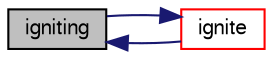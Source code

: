 digraph "igniting"
{
  bgcolor="transparent";
  edge [fontname="FreeSans",fontsize="10",labelfontname="FreeSans",labelfontsize="10"];
  node [fontname="FreeSans",fontsize="10",shape=record];
  rankdir="LR";
  Node19 [label="igniting",height=0.2,width=0.4,color="black", fillcolor="grey75", style="filled", fontcolor="black"];
  Node19 -> Node20 [dir="back",color="midnightblue",fontsize="10",style="solid",fontname="FreeSans"];
  Node20 [label="ignite",height=0.2,width=0.4,color="red",URL="$a21834.html#a39d1928681fc5898ef7a67f7f963d501"];
  Node20 -> Node19 [dir="back",color="midnightblue",fontsize="10",style="solid",fontname="FreeSans"];
}
